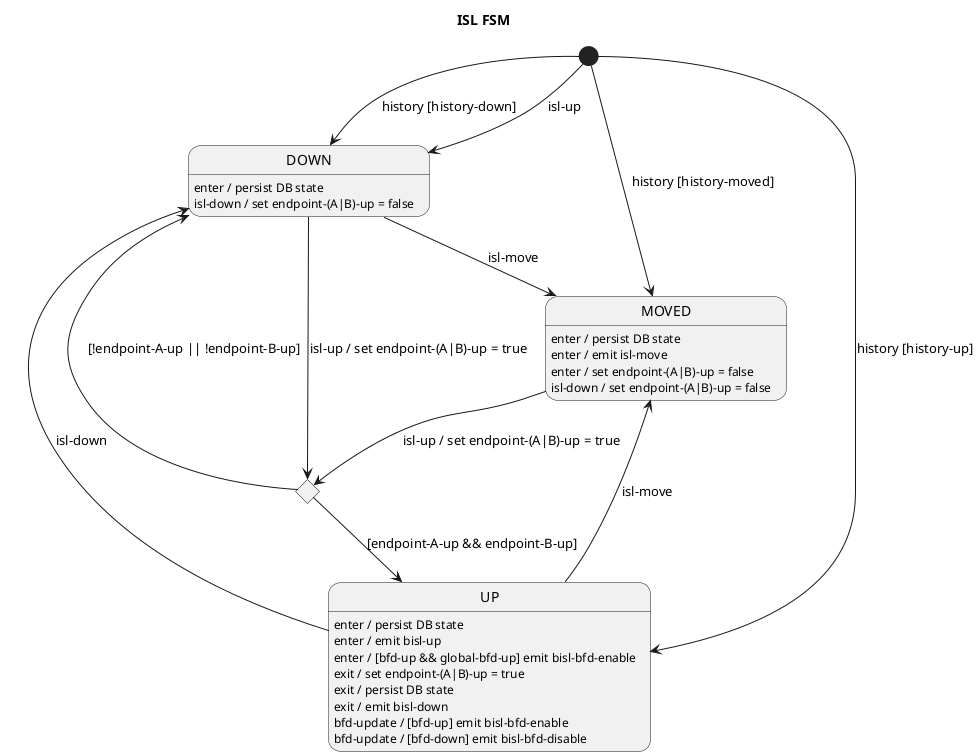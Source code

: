 Internal data:
* endpoint-A
* endpoint-B
* endpoint-A-up
* endpoint-B-up

Input signals:
* isl-up
* isl-down
* isl-move

Output signals:
* bisl-up (notify BFD-port, notify reroute)
* bisl-down (notify reroute)
* bisl-bfd-enable
* bisl-bfd-disable
* isl-move

@startuml
title ISL FSM

[*] --> DOWN : history [history-down]
[*] --> DOWN : isl-up
[*] --> UP : history [history-up]
[*] --> MOVED : history [history-moved]

state upAttempt <<choice>>

DOWN --> upAttempt : isl-up / set endpoint-(A|B)-up = true
DOWN --> MOVED : isl-move
DOWN : enter / persist DB state
DOWN : isl-down / set endpoint-(A|B)-up = false

upAttempt --> UP : [endpoint-A-up && endpoint-B-up]
upAttempt --> DOWN : [!endpoint-A-up || !endpoint-B-up]

UP --> DOWN : isl-down
UP --> MOVED : isl-move
UP : enter / persist DB state
UP : enter / emit bisl-up
UP : enter / [bfd-up && global-bfd-up] emit bisl-bfd-enable
UP : exit / set endpoint-(A|B)-up = true
UP : exit / persist DB state
UP : exit / emit bisl-down
UP : bfd-update / [bfd-up] emit bisl-bfd-enable
UP : bfd-update / [bfd-down] emit bisl-bfd-disable

MOVED --> upAttempt : isl-up / set endpoint-(A|B)-up = true
MOVED : enter / persist DB state
MOVED : enter / emit isl-move
MOVED : enter / set endpoint-(A|B)-up = false
MOVED : isl-down / set endpoint-(A|B)-up = false

@enduml
